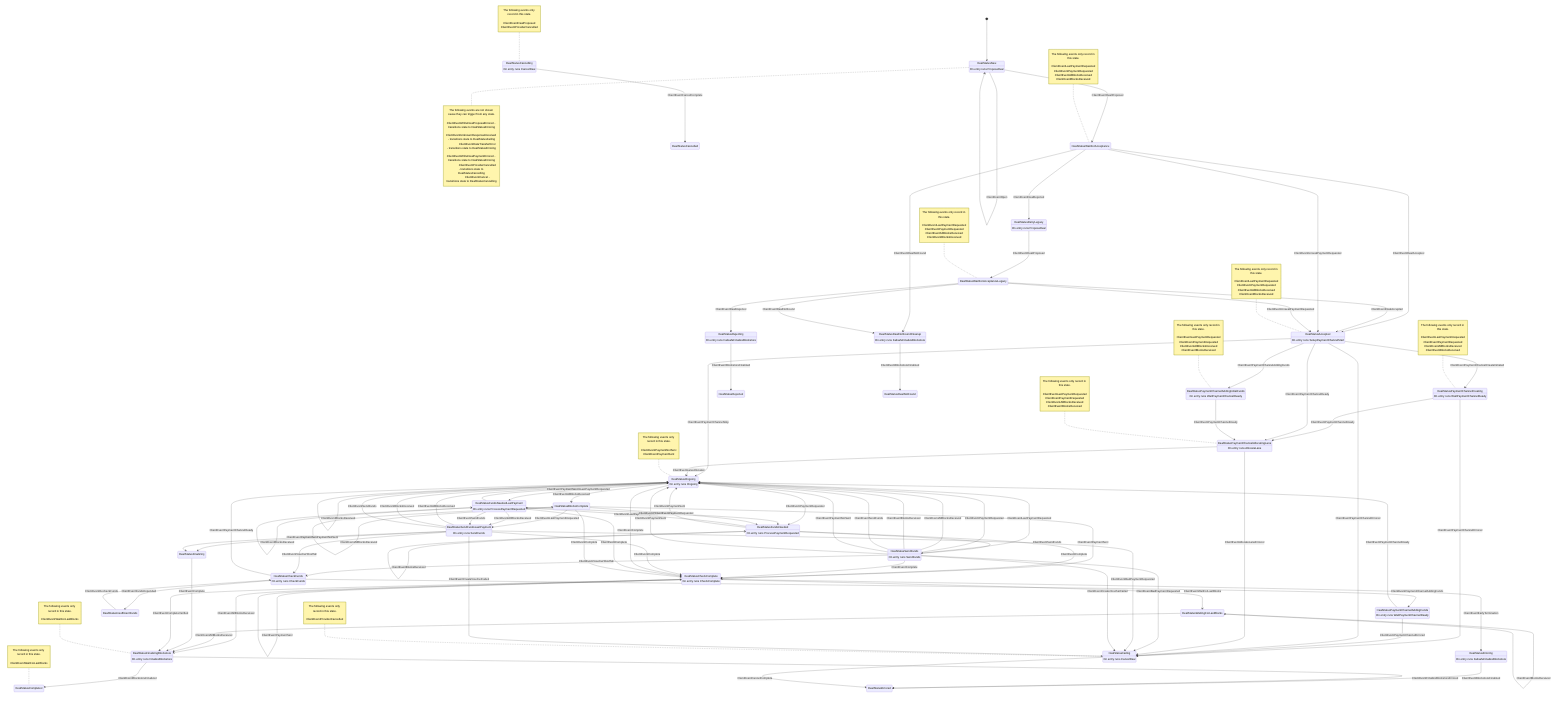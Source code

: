 stateDiagram-v2
	state "DealStatusNew" as DealStatusNew
	state "DealStatusWaitForAcceptance" as DealStatusWaitForAcceptance
	state "DealStatusPaymentChannelCreating" as DealStatusPaymentChannelCreating
	state "DealStatusPaymentChannelAddingFunds" as DealStatusPaymentChannelAddingFunds
	state "DealStatusAccepted" as DealStatusAccepted
	state "DealStatusFailing" as DealStatusFailing
	state "DealStatusRejected" as DealStatusRejected
	state "DealStatusFundsNeeded" as DealStatusFundsNeeded
	state "DealStatusSendFunds" as DealStatusSendFunds
	state "DealStatusSendFundsLastPayment" as DealStatusSendFundsLastPayment
	state "DealStatusOngoing" as DealStatusOngoing
	state "DealStatusFundsNeededLastPayment" as DealStatusFundsNeededLastPayment
	state "DealStatusCompleted" as DealStatusCompleted
	state "DealStatusDealNotFound" as DealStatusDealNotFound
	state "DealStatusErrored" as DealStatusErrored
	state "DealStatusBlocksComplete" as DealStatusBlocksComplete
	state "DealStatusFinalizing" as DealStatusFinalizing
	state "DealStatusCheckComplete" as DealStatusCheckComplete
	state "DealStatusCheckFunds" as DealStatusCheckFunds
	state "DealStatusInsufficientFunds" as DealStatusInsufficientFunds
	state "DealStatusPaymentChannelAllocatingLane" as DealStatusPaymentChannelAllocatingLane
	state "DealStatusCancelling" as DealStatusCancelling
	state "DealStatusCancelled" as DealStatusCancelled
	state "DealStatusRetryLegacy" as DealStatusRetryLegacy
	state "DealStatusWaitForAcceptanceLegacy" as DealStatusWaitForAcceptanceLegacy
	state "DealStatusWaitingForLastBlocks" as DealStatusWaitingForLastBlocks
	state "DealStatusPaymentChannelAddingInitialFunds" as DealStatusPaymentChannelAddingInitialFunds
	state "DealStatusErroring" as DealStatusErroring
	state "DealStatusRejecting" as DealStatusRejecting
	state "DealStatusDealNotFoundCleanup" as DealStatusDealNotFoundCleanup
	state "DealStatusFinalizingBlockstore" as DealStatusFinalizingBlockstore
	DealStatusNew : On entry runs ProposeDeal
	DealStatusPaymentChannelCreating : On entry runs WaitPaymentChannelReady
	DealStatusPaymentChannelAddingFunds : On entry runs WaitPaymentChannelReady
	DealStatusAccepted : On entry runs SetupPaymentChannelStart
	DealStatusFailing : On entry runs CancelDeal
	DealStatusFundsNeeded : On entry runs ProcessPaymentRequested
	DealStatusSendFunds : On entry runs SendFunds
	DealStatusSendFundsLastPayment : On entry runs SendFunds
	DealStatusOngoing : On entry runs Ongoing
	DealStatusFundsNeededLastPayment : On entry runs ProcessPaymentRequested
	DealStatusCheckComplete : On entry runs CheckComplete
	DealStatusCheckFunds : On entry runs CheckFunds
	DealStatusPaymentChannelAllocatingLane : On entry runs AllocateLane
	DealStatusCancelling : On entry runs CancelDeal
	DealStatusRetryLegacy : On entry runs ProposeDeal
	DealStatusPaymentChannelAddingInitialFunds : On entry runs WaitPaymentChannelReady
	DealStatusErroring : On entry runs FailsafeFinalizeBlockstore
	DealStatusRejecting : On entry runs FailsafeFinalizeBlockstore
	DealStatusDealNotFoundCleanup : On entry runs FailsafeFinalizeBlockstore
	DealStatusFinalizingBlockstore : On entry runs FinalizeBlockstore
	[*] --> DealStatusNew
	note right of DealStatusNew
		The following events are not shown cause they can trigger from any state.

		ClientEventWriteDealProposalErrored - transitions state to DealStatusErroring
		ClientEventUnknownResponseReceived - transitions state to DealStatusFailing
		ClientEventDataTransferError - transitions state to DealStatusErroring
		ClientEventWriteDealPaymentErrored - transitions state to DealStatusErroring
		ClientEventProviderCancelled - transitions state to DealStatusCancelling
		ClientEventCancel - transitions state to DealStatusCancelling
	end note
	DealStatusNew --> DealStatusNew : ClientEventOpen
	DealStatusNew --> DealStatusWaitForAcceptance : ClientEventDealProposed
	DealStatusRetryLegacy --> DealStatusWaitForAcceptanceLegacy : ClientEventDealProposed
	DealStatusWaitForAcceptance --> DealStatusRetryLegacy : ClientEventDealRejected
	DealStatusWaitForAcceptanceLegacy --> DealStatusRejecting : ClientEventDealRejected
	DealStatusWaitForAcceptance --> DealStatusDealNotFoundCleanup : ClientEventDealNotFound
	DealStatusWaitForAcceptanceLegacy --> DealStatusDealNotFoundCleanup : ClientEventDealNotFound
	DealStatusWaitForAcceptance --> DealStatusAccepted : ClientEventDealAccepted
	DealStatusWaitForAcceptanceLegacy --> DealStatusAccepted : ClientEventDealAccepted
	DealStatusPaymentChannelCreating --> DealStatusFailing : ClientEventPaymentChannelErrored
	DealStatusPaymentChannelAddingFunds --> DealStatusFailing : ClientEventPaymentChannelErrored
	DealStatusAccepted --> DealStatusFailing : ClientEventPaymentChannelErrored
	DealStatusAccepted --> DealStatusOngoing : ClientEventPaymentChannelSkip
	DealStatusAccepted --> DealStatusPaymentChannelCreating : ClientEventPaymentChannelCreateInitiated
	DealStatusAccepted --> DealStatusPaymentChannelAddingInitialFunds : ClientEventPaymentChannelAddingFunds
	DealStatusCheckFunds --> DealStatusPaymentChannelAddingFunds : ClientEventPaymentChannelAddingFunds
	DealStatusPaymentChannelCreating --> DealStatusPaymentChannelAllocatingLane : ClientEventPaymentChannelReady
	DealStatusPaymentChannelAddingFunds --> DealStatusOngoing : ClientEventPaymentChannelReady
	DealStatusAccepted --> DealStatusPaymentChannelAllocatingLane : ClientEventPaymentChannelReady
	DealStatusCheckFunds --> DealStatusOngoing : ClientEventPaymentChannelReady
	DealStatusPaymentChannelAddingInitialFunds --> DealStatusPaymentChannelAllocatingLane : ClientEventPaymentChannelReady
	DealStatusPaymentChannelAllocatingLane --> DealStatusFailing : ClientEventAllocateLaneErrored
	DealStatusPaymentChannelAllocatingLane --> DealStatusOngoing : ClientEventLaneAllocated
	DealStatusFundsNeeded --> DealStatusFundsNeededLastPayment : ClientEventLastPaymentRequested
	DealStatusSendFunds --> DealStatusOngoing : ClientEventLastPaymentRequested
	DealStatusOngoing --> DealStatusFundsNeededLastPayment : ClientEventLastPaymentRequested
	DealStatusFundsNeededLastPayment --> DealStatusFundsNeededLastPayment : ClientEventLastPaymentRequested
	DealStatusBlocksComplete --> DealStatusSendFundsLastPayment : ClientEventLastPaymentRequested
	DealStatusCheckComplete --> DealStatusCheckComplete : ClientEventLastPaymentRequested
	DealStatusFundsNeeded --> DealStatusFundsNeeded : ClientEventPaymentRequested
	DealStatusSendFunds --> DealStatusOngoing : ClientEventPaymentRequested
	DealStatusOngoing --> DealStatusFundsNeeded : ClientEventPaymentRequested
	DealStatusFundsNeededLastPayment --> DealStatusFundsNeeded : ClientEventPaymentRequested
	DealStatusBlocksComplete --> DealStatusFundsNeeded : ClientEventPaymentRequested
	DealStatusCheckComplete --> DealStatusCheckComplete : ClientEventPaymentRequested
	DealStatusWaitForAcceptance --> DealStatusAccepted : ClientEventUnsealPaymentRequested
	DealStatusWaitForAcceptanceLegacy --> DealStatusAccepted : ClientEventUnsealPaymentRequested
	DealStatusFundsNeeded --> DealStatusFundsNeeded : ClientEventAllBlocksReceived
	DealStatusSendFunds --> DealStatusOngoing : ClientEventAllBlocksReceived
	DealStatusSendFundsLastPayment --> DealStatusOngoing : ClientEventAllBlocksReceived
	DealStatusOngoing --> DealStatusBlocksComplete : ClientEventAllBlocksReceived
	DealStatusFundsNeededLastPayment --> DealStatusSendFundsLastPayment : ClientEventAllBlocksReceived
	DealStatusBlocksComplete --> DealStatusBlocksComplete : ClientEventAllBlocksReceived
	DealStatusCheckComplete --> DealStatusFinalizingBlockstore : ClientEventAllBlocksReceived
	DealStatusWaitingForLastBlocks --> DealStatusFinalizingBlockstore : ClientEventAllBlocksReceived
	DealStatusFundsNeeded --> DealStatusFundsNeeded : ClientEventBlocksReceived
	DealStatusSendFunds --> DealStatusOngoing : ClientEventBlocksReceived
	DealStatusSendFundsLastPayment --> DealStatusOngoing : ClientEventBlocksReceived
	DealStatusOngoing --> DealStatusOngoing : ClientEventBlocksReceived
	DealStatusFundsNeededLastPayment --> DealStatusFundsNeededLastPayment : ClientEventBlocksReceived
	DealStatusCheckComplete --> DealStatusCheckComplete : ClientEventBlocksReceived
	DealStatusWaitingForLastBlocks --> DealStatusWaitingForLastBlocks : ClientEventBlocksReceived
	DealStatusFundsNeeded --> DealStatusSendFunds : ClientEventSendFunds
	DealStatusSendFunds --> DealStatusOngoing : ClientEventSendFunds
	DealStatusSendFundsLastPayment --> DealStatusOngoing : ClientEventSendFunds
	DealStatusFundsNeededLastPayment --> DealStatusSendFundsLastPayment : ClientEventSendFunds
	DealStatusCheckFunds --> DealStatusInsufficientFunds : ClientEventFundsExpended
	DealStatusSendFunds --> DealStatusFailing : ClientEventBadPaymentRequested
	DealStatusSendFundsLastPayment --> DealStatusFailing : ClientEventBadPaymentRequested
	DealStatusSendFunds --> DealStatusFailing : ClientEventCreateVoucherFailed
	DealStatusSendFundsLastPayment --> DealStatusFailing : ClientEventCreateVoucherFailed
	DealStatusSendFunds --> DealStatusCheckFunds : ClientEventVoucherShortfall
	DealStatusSendFundsLastPayment --> DealStatusCheckFunds : ClientEventVoucherShortfall
	DealStatusSendFunds --> DealStatusOngoing : ClientEventPaymentNotSent
	DealStatusSendFundsLastPayment --> DealStatusFinalizing : ClientEventPaymentNotSent
	DealStatusFundsNeeded --> DealStatusOngoing : ClientEventPaymentSent
	DealStatusSendFunds --> DealStatusOngoing : ClientEventPaymentSent
	DealStatusSendFundsLastPayment --> DealStatusFinalizing : ClientEventPaymentSent
	DealStatusFundsNeededLastPayment --> DealStatusOngoing : ClientEventPaymentSent
	DealStatusBlocksComplete --> DealStatusCheckComplete : ClientEventPaymentSent
	DealStatusCheckComplete --> DealStatusCheckComplete : ClientEventPaymentSent
	DealStatusFundsNeeded --> DealStatusCheckComplete : ClientEventComplete
	DealStatusSendFunds --> DealStatusCheckComplete : ClientEventComplete
	DealStatusSendFundsLastPayment --> DealStatusCheckComplete : ClientEventComplete
	DealStatusOngoing --> DealStatusCheckComplete : ClientEventComplete
	DealStatusFundsNeededLastPayment --> DealStatusCheckComplete : ClientEventComplete
	DealStatusBlocksComplete --> DealStatusCheckComplete : ClientEventComplete
	DealStatusFinalizing --> DealStatusFinalizingBlockstore : ClientEventComplete
	DealStatusCheckComplete --> DealStatusFinalizingBlockstore : ClientEventCompleteVerified
	DealStatusCheckComplete --> DealStatusErroring : ClientEventEarlyTermination
	DealStatusCheckComplete --> DealStatusWaitingForLastBlocks : ClientEventWaitForLastBlocks
	DealStatusErroring --> DealStatusErrored : ClientEventBlockstoreFinalized
	DealStatusRejecting --> DealStatusRejected : ClientEventBlockstoreFinalized
	DealStatusDealNotFoundCleanup --> DealStatusDealNotFound : ClientEventBlockstoreFinalized
	DealStatusFinalizingBlockstore --> DealStatusCompleted : ClientEventBlockstoreFinalized
	DealStatusFinalizingBlockstore --> DealStatusErrored : ClientEventFinalizeBlockstoreErrored
	DealStatusFailing --> DealStatusErrored : ClientEventCancelComplete
	DealStatusCancelling --> DealStatusCancelled : ClientEventCancelComplete
	DealStatusInsufficientFunds --> DealStatusCheckFunds : ClientEventRecheckFunds

	note left of DealStatusWaitForAcceptance : The following events only record in this state.<br><br>ClientEventLastPaymentRequested<br>ClientEventPaymentRequested<br>ClientEventAllBlocksReceived<br>ClientEventBlocksReceived


	note left of DealStatusPaymentChannelCreating : The following events only record in this state.<br><br>ClientEventLastPaymentRequested<br>ClientEventPaymentRequested<br>ClientEventAllBlocksReceived<br>ClientEventBlocksReceived


	note left of DealStatusAccepted : The following events only record in this state.<br><br>ClientEventLastPaymentRequested<br>ClientEventPaymentRequested<br>ClientEventAllBlocksReceived<br>ClientEventBlocksReceived


	note left of DealStatusFailing : The following events only record in this state.<br><br>ClientEventProviderCancelled


	note left of DealStatusOngoing : The following events only record in this state.<br><br>ClientEventPaymentNotSent<br>ClientEventPaymentSent


	note left of DealStatusCompleted : The following events only record in this state.<br><br>ClientEventWaitForLastBlocks


	note left of DealStatusPaymentChannelAllocatingLane : The following events only record in this state.<br><br>ClientEventLastPaymentRequested<br>ClientEventPaymentRequested<br>ClientEventAllBlocksReceived<br>ClientEventBlocksReceived


	note left of DealStatusCancelling : The following events only record in this state.<br><br>ClientEventDealProposed<br>ClientEventProviderCancelled


	note left of DealStatusWaitForAcceptanceLegacy : The following events only record in this state.<br><br>ClientEventLastPaymentRequested<br>ClientEventPaymentRequested<br>ClientEventAllBlocksReceived<br>ClientEventBlocksReceived


	note left of DealStatusPaymentChannelAddingInitialFunds : The following events only record in this state.<br><br>ClientEventLastPaymentRequested<br>ClientEventPaymentRequested<br>ClientEventAllBlocksReceived<br>ClientEventBlocksReceived


	note left of DealStatusFinalizingBlockstore : The following events only record in this state.<br><br>ClientEventWaitForLastBlocks